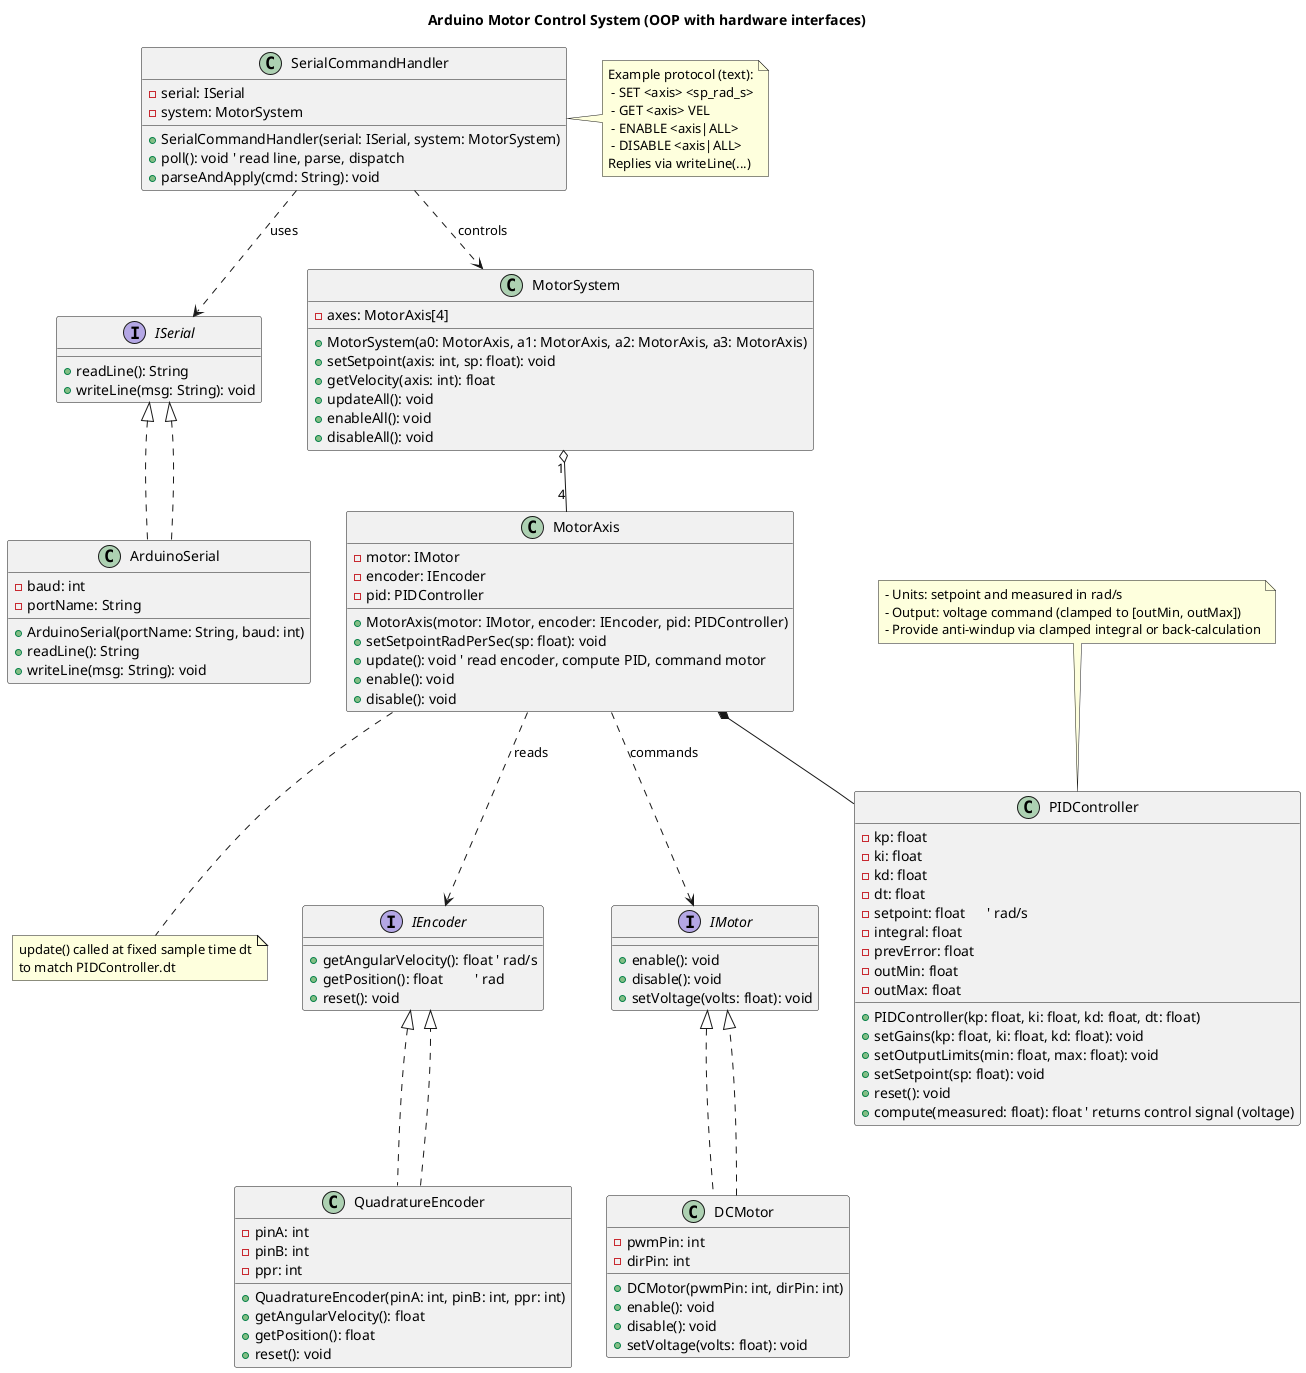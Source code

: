 
@startuml
title Arduino Motor Control System (OOP with hardware interfaces)

/'
- Four motor axes, each axis = Motor + Encoder + PID
- Serial provides setpoints (rad/s) to individual axes
- Hardware-specific classes implement replaceable interfaces
'/

interface ISerial {
  +readLine(): String
  +writeLine(msg: String): void
}

class ArduinoSerial implements ISerial {
  -baud: int
  -portName: String
  +ArduinoSerial(portName: String, baud: int)
  +readLine(): String
  +writeLine(msg: String): void
}

interface IMotor {
  +enable(): void
  +disable(): void
  +setVoltage(volts: float): void
}

class DCMotor implements IMotor {
  -pwmPin: int
  -dirPin: int
  +DCMotor(pwmPin: int, dirPin: int)
  +enable(): void
  +disable(): void
  +setVoltage(volts: float): void
}

interface IEncoder {
  +getAngularVelocity(): float ' rad/s
  +getPosition(): float         ' rad
  +reset(): void
}

class QuadratureEncoder implements IEncoder {
  -pinA: int
  -pinB: int
  -ppr: int
  +QuadratureEncoder(pinA: int, pinB: int, ppr: int)
  +getAngularVelocity(): float
  +getPosition(): float
  +reset(): void
}

class PIDController {
  -kp: float
  -ki: float
  -kd: float
  -dt: float
  -setpoint: float      ' rad/s
  -integral: float
  -prevError: float
  -outMin: float
  -outMax: float
  +PIDController(kp: float, ki: float, kd: float, dt: float)
  +setGains(kp: float, ki: float, kd: float): void
  +setOutputLimits(min: float, max: float): void
  +setSetpoint(sp: float): void
  +reset(): void
  +compute(measured: float): float ' returns control signal (voltage)
}

class MotorAxis {
  -motor: IMotor
  -encoder: IEncoder
  -pid: PIDController
  +MotorAxis(motor: IMotor, encoder: IEncoder, pid: PIDController)
  +setSetpointRadPerSec(sp: float): void
  +update(): void ' read encoder, compute PID, command motor
  +enable(): void
  +disable(): void
}

class MotorSystem {
  -axes: MotorAxis[4]
  +MotorSystem(a0: MotorAxis, a1: MotorAxis, a2: MotorAxis, a3: MotorAxis)
  +setSetpoint(axis: int, sp: float): void
  +getVelocity(axis: int): float
  +updateAll(): void
  +enableAll(): void
  +disableAll(): void
}

class SerialCommandHandler {
  -serial: ISerial
  -system: MotorSystem
  +SerialCommandHandler(serial: ISerial, system: MotorSystem)
  +poll(): void ' read line, parse, dispatch
  +parseAndApply(cmd: String): void
}

SerialCommandHandler ..> ISerial : uses
SerialCommandHandler ..> MotorSystem : controls
MotorSystem "1" o-- "4" MotorAxis
MotorAxis *-- PIDController
MotorAxis ..> IMotor : commands
MotorAxis ..> IEncoder : reads
DCMotor ..|> IMotor
QuadratureEncoder ..|> IEncoder
ArduinoSerial ..|> ISerial

note top of PIDController
  - Units: setpoint and measured in rad/s
  - Output: voltage command (clamped to [outMin, outMax])
  - Provide anti-windup via clamped integral or back-calculation
end note

note right of SerialCommandHandler
  Example protocol (text):
   - SET <axis> <sp_rad_s>
   - GET <axis> VEL
   - ENABLE <axis|ALL>
   - DISABLE <axis|ALL>
  Replies via writeLine(...)
end note

note bottom of MotorAxis
  update() called at fixed sample time dt
  to match PIDController.dt
end note
@enduml